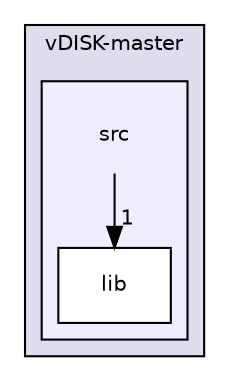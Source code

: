 digraph "C:/vDISK-master/src" {
  compound=true
  node [ fontsize="10", fontname="Helvetica"];
  edge [ labelfontsize="10", labelfontname="Helvetica"];
  subgraph clusterdir_a19d2e552cee49c39cb17881608f49d6 {
    graph [ bgcolor="#ddddee", pencolor="black", label="vDISK-master" fontname="Helvetica", fontsize="10", URL="dir_a19d2e552cee49c39cb17881608f49d6.html"]
  subgraph clusterdir_b3409a742b6eb885f7cbc54945fc0b2f {
    graph [ bgcolor="#eeeeff", pencolor="black", label="" URL="dir_b3409a742b6eb885f7cbc54945fc0b2f.html"];
    dir_b3409a742b6eb885f7cbc54945fc0b2f [shape=plaintext label="src"];
    dir_67ae09485369f4a039731248eb6541c8 [shape=box label="lib" color="black" fillcolor="white" style="filled" URL="dir_67ae09485369f4a039731248eb6541c8.html"];
  }
  }
  dir_b3409a742b6eb885f7cbc54945fc0b2f->dir_67ae09485369f4a039731248eb6541c8 [headlabel="1", labeldistance=1.5 headhref="dir_000002_000003.html"];
}
